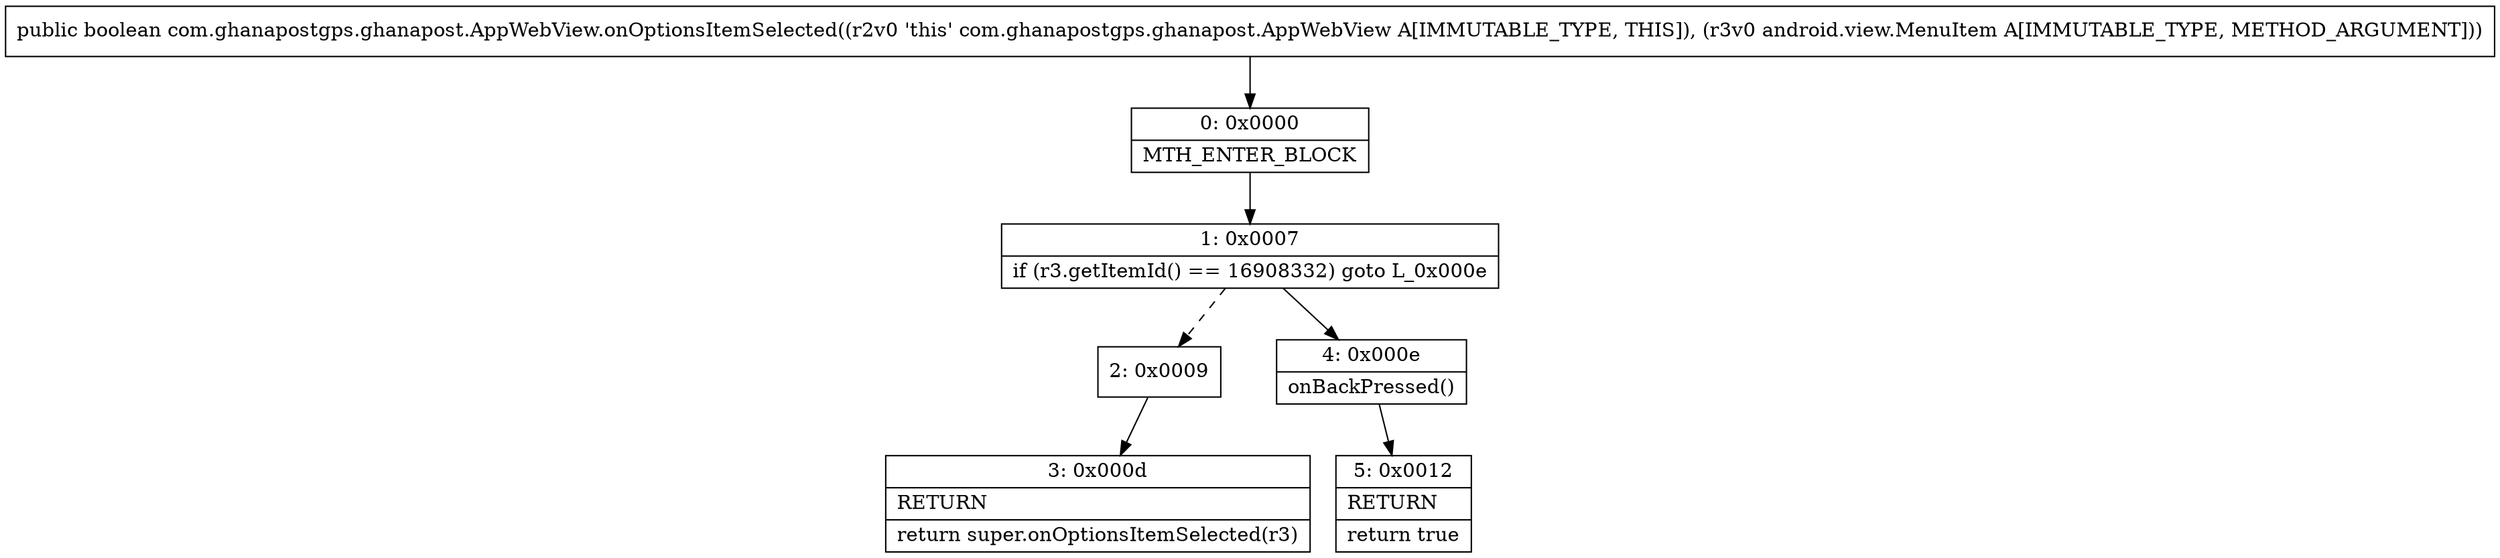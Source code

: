digraph "CFG forcom.ghanapostgps.ghanapost.AppWebView.onOptionsItemSelected(Landroid\/view\/MenuItem;)Z" {
Node_0 [shape=record,label="{0\:\ 0x0000|MTH_ENTER_BLOCK\l}"];
Node_1 [shape=record,label="{1\:\ 0x0007|if (r3.getItemId() == 16908332) goto L_0x000e\l}"];
Node_2 [shape=record,label="{2\:\ 0x0009}"];
Node_3 [shape=record,label="{3\:\ 0x000d|RETURN\l|return super.onOptionsItemSelected(r3)\l}"];
Node_4 [shape=record,label="{4\:\ 0x000e|onBackPressed()\l}"];
Node_5 [shape=record,label="{5\:\ 0x0012|RETURN\l|return true\l}"];
MethodNode[shape=record,label="{public boolean com.ghanapostgps.ghanapost.AppWebView.onOptionsItemSelected((r2v0 'this' com.ghanapostgps.ghanapost.AppWebView A[IMMUTABLE_TYPE, THIS]), (r3v0 android.view.MenuItem A[IMMUTABLE_TYPE, METHOD_ARGUMENT])) }"];
MethodNode -> Node_0;
Node_0 -> Node_1;
Node_1 -> Node_2[style=dashed];
Node_1 -> Node_4;
Node_2 -> Node_3;
Node_4 -> Node_5;
}

